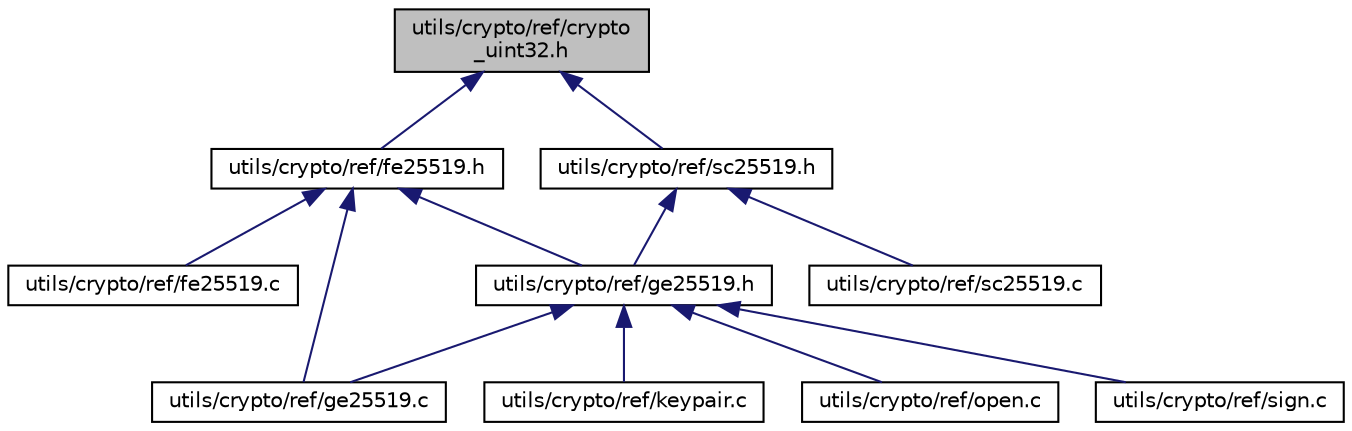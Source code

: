 digraph "utils/crypto/ref/crypto_uint32.h"
{
  edge [fontname="Helvetica",fontsize="10",labelfontname="Helvetica",labelfontsize="10"];
  node [fontname="Helvetica",fontsize="10",shape=record];
  Node1 [label="utils/crypto/ref/crypto\l_uint32.h",height=0.2,width=0.4,color="black", fillcolor="grey75", style="filled", fontcolor="black"];
  Node1 -> Node2 [dir="back",color="midnightblue",fontsize="10",style="solid",fontname="Helvetica"];
  Node2 [label="utils/crypto/ref/fe25519.h",height=0.2,width=0.4,color="black", fillcolor="white", style="filled",URL="$fe25519_8h.html"];
  Node2 -> Node3 [dir="back",color="midnightblue",fontsize="10",style="solid",fontname="Helvetica"];
  Node3 [label="utils/crypto/ref/fe25519.c",height=0.2,width=0.4,color="black", fillcolor="white", style="filled",URL="$fe25519_8c.html"];
  Node2 -> Node4 [dir="back",color="midnightblue",fontsize="10",style="solid",fontname="Helvetica"];
  Node4 [label="utils/crypto/ref/ge25519.h",height=0.2,width=0.4,color="black", fillcolor="white", style="filled",URL="$ge25519_8h.html"];
  Node4 -> Node5 [dir="back",color="midnightblue",fontsize="10",style="solid",fontname="Helvetica"];
  Node5 [label="utils/crypto/ref/ge25519.c",height=0.2,width=0.4,color="black", fillcolor="white", style="filled",URL="$ge25519_8c.html"];
  Node4 -> Node6 [dir="back",color="midnightblue",fontsize="10",style="solid",fontname="Helvetica"];
  Node6 [label="utils/crypto/ref/keypair.c",height=0.2,width=0.4,color="black", fillcolor="white", style="filled",URL="$keypair_8c.html"];
  Node4 -> Node7 [dir="back",color="midnightblue",fontsize="10",style="solid",fontname="Helvetica"];
  Node7 [label="utils/crypto/ref/open.c",height=0.2,width=0.4,color="black", fillcolor="white", style="filled",URL="$open_8c.html"];
  Node4 -> Node8 [dir="back",color="midnightblue",fontsize="10",style="solid",fontname="Helvetica"];
  Node8 [label="utils/crypto/ref/sign.c",height=0.2,width=0.4,color="black", fillcolor="white", style="filled",URL="$sign_8c.html"];
  Node2 -> Node5 [dir="back",color="midnightblue",fontsize="10",style="solid",fontname="Helvetica"];
  Node1 -> Node9 [dir="back",color="midnightblue",fontsize="10",style="solid",fontname="Helvetica"];
  Node9 [label="utils/crypto/ref/sc25519.h",height=0.2,width=0.4,color="black", fillcolor="white", style="filled",URL="$sc25519_8h.html"];
  Node9 -> Node4 [dir="back",color="midnightblue",fontsize="10",style="solid",fontname="Helvetica"];
  Node9 -> Node10 [dir="back",color="midnightblue",fontsize="10",style="solid",fontname="Helvetica"];
  Node10 [label="utils/crypto/ref/sc25519.c",height=0.2,width=0.4,color="black", fillcolor="white", style="filled",URL="$sc25519_8c.html"];
}
